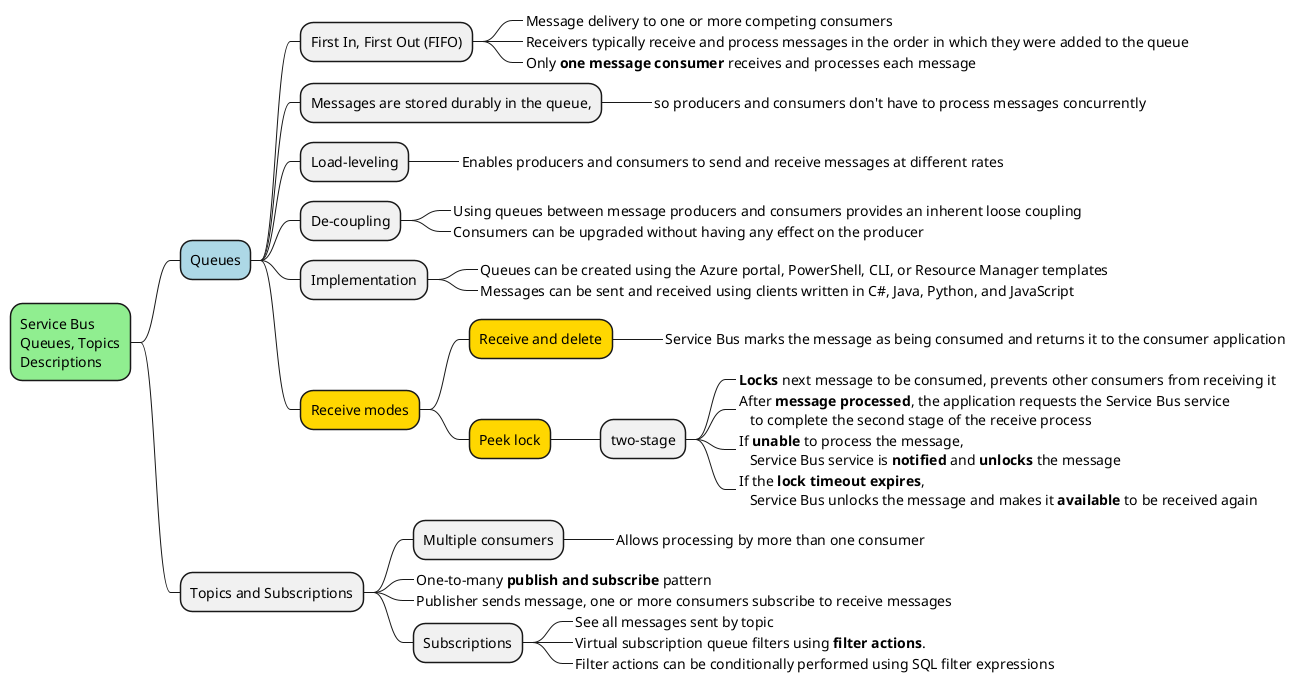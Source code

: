 @startmindmap
*[#lightgreen] Service Bus\nQueues, Topics\nDescriptions
**[#lightblue] Queues
*** First In, First Out (FIFO)
****_ Message delivery to one or more competing consumers
****_  Receivers typically receive and process messages in the order in which they were added to the queue
****_  Only **one message consumer** receives and processes each message
*** Messages are stored durably in the queue,
****_ so producers and consumers don't have to process messages concurrently
*** Load-leveling
****_  Enables producers and consumers to send and receive messages at different rates
*** De-coupling
****_ Using queues between message producers and consumers provides an inherent loose coupling
****_ Consumers can be upgraded without having any effect on the producer
*** Implementation
****_ Queues can be created using the Azure portal, PowerShell, CLI, or Resource Manager templates
****_ Messages can be sent and received using clients written in C#, Java, Python, and JavaScript
***[#gold] Receive modes
****[#gold] Receive and delete
*****_ Service Bus marks the message as being consumed and returns it to the consumer application
****[#gold] Peek lock
***** two-stage
******_ **Locks** next message to be consumed, prevents other consumers from receiving it
******_ After **message processed**, the application requests the Service Bus service\n   to complete the second stage of the receive process
******_ If **unable** to process the message,\n   Service Bus service is **notified** and **unlocks** the message
******_ If the **lock timeout expires**,\n   Service Bus unlocks the message and makes it **available** to be received again
** Topics and Subscriptions
*** Multiple consumers
****_ Allows processing by more than one consumer
***_ One-to-many **publish and subscribe** pattern
***_ Publisher sends message, one or more consumers subscribe to receive messages
*** Subscriptions
****_ See all messages sent by topic
****_ Virtual subscription queue filters using **filter actions**.
****_ Filter actions can be conditionally performed using SQL filter expressions
@endmindmap
